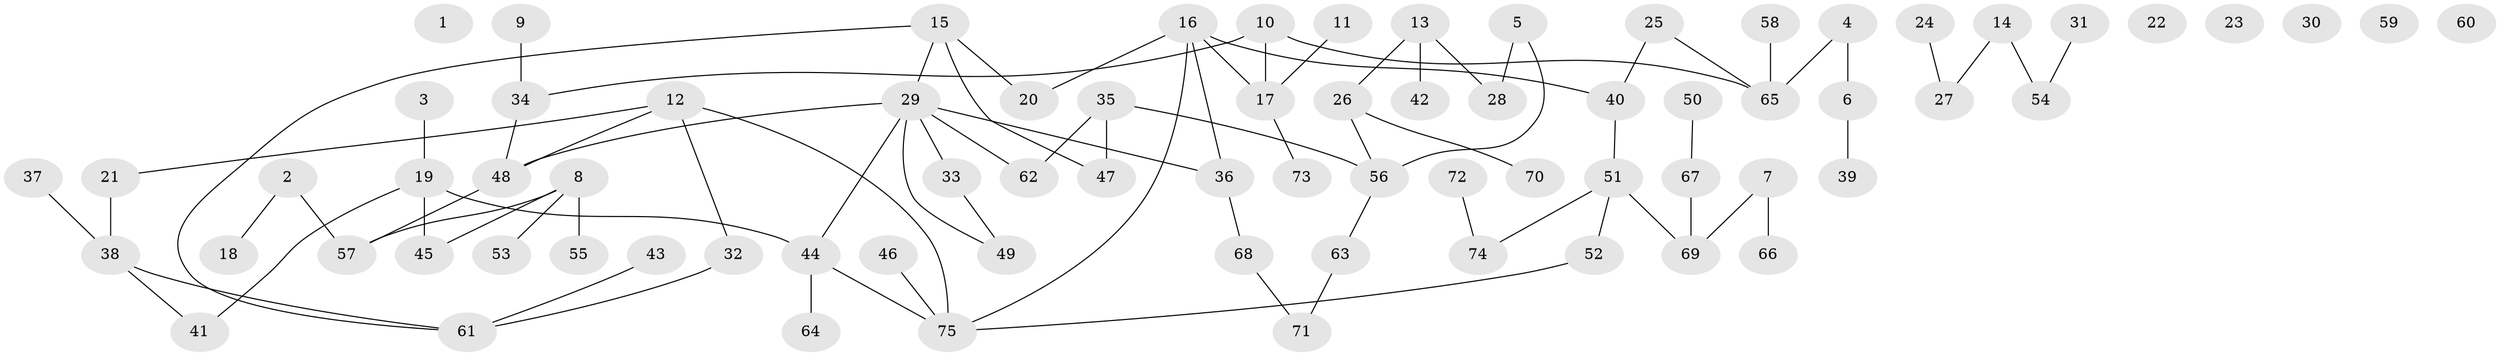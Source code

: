 // Generated by graph-tools (version 1.1) at 2025/33/03/09/25 02:33:39]
// undirected, 75 vertices, 81 edges
graph export_dot {
graph [start="1"]
  node [color=gray90,style=filled];
  1;
  2;
  3;
  4;
  5;
  6;
  7;
  8;
  9;
  10;
  11;
  12;
  13;
  14;
  15;
  16;
  17;
  18;
  19;
  20;
  21;
  22;
  23;
  24;
  25;
  26;
  27;
  28;
  29;
  30;
  31;
  32;
  33;
  34;
  35;
  36;
  37;
  38;
  39;
  40;
  41;
  42;
  43;
  44;
  45;
  46;
  47;
  48;
  49;
  50;
  51;
  52;
  53;
  54;
  55;
  56;
  57;
  58;
  59;
  60;
  61;
  62;
  63;
  64;
  65;
  66;
  67;
  68;
  69;
  70;
  71;
  72;
  73;
  74;
  75;
  2 -- 18;
  2 -- 57;
  3 -- 19;
  4 -- 6;
  4 -- 65;
  5 -- 28;
  5 -- 56;
  6 -- 39;
  7 -- 66;
  7 -- 69;
  8 -- 45;
  8 -- 53;
  8 -- 55;
  8 -- 57;
  9 -- 34;
  10 -- 17;
  10 -- 34;
  10 -- 65;
  11 -- 17;
  12 -- 21;
  12 -- 32;
  12 -- 48;
  12 -- 75;
  13 -- 26;
  13 -- 28;
  13 -- 42;
  14 -- 27;
  14 -- 54;
  15 -- 20;
  15 -- 29;
  15 -- 47;
  15 -- 61;
  16 -- 17;
  16 -- 20;
  16 -- 36;
  16 -- 40;
  16 -- 75;
  17 -- 73;
  19 -- 41;
  19 -- 44;
  19 -- 45;
  21 -- 38;
  24 -- 27;
  25 -- 40;
  25 -- 65;
  26 -- 56;
  26 -- 70;
  29 -- 33;
  29 -- 36;
  29 -- 44;
  29 -- 48;
  29 -- 49;
  29 -- 62;
  31 -- 54;
  32 -- 61;
  33 -- 49;
  34 -- 48;
  35 -- 47;
  35 -- 56;
  35 -- 62;
  36 -- 68;
  37 -- 38;
  38 -- 41;
  38 -- 61;
  40 -- 51;
  43 -- 61;
  44 -- 64;
  44 -- 75;
  46 -- 75;
  48 -- 57;
  50 -- 67;
  51 -- 52;
  51 -- 69;
  51 -- 74;
  52 -- 75;
  56 -- 63;
  58 -- 65;
  63 -- 71;
  67 -- 69;
  68 -- 71;
  72 -- 74;
}
